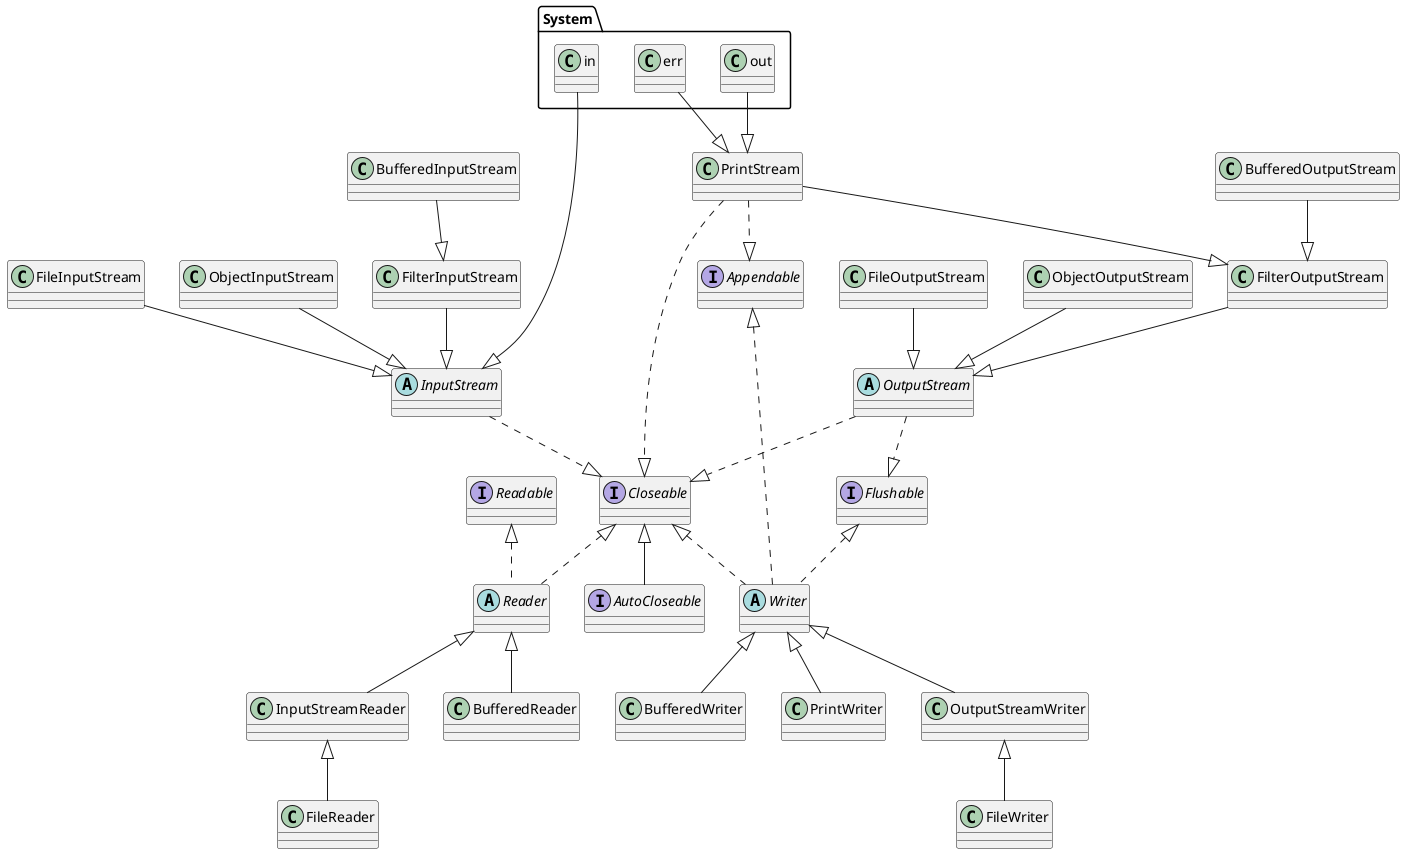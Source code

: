 @startuml
/'IO框架'/
/'接口'/
interface Readable
interface Closeable
interface AutoCloseable
interface Appendable
interface Flushable
AutoCloseable -up-|> Closeable

/'抽象类'/
abstract class Reader
Reader .up.|> Readable
Reader .up.|> Closeable
abstract class Writer
Writer .up.|> Appendable
Writer .up.|> Closeable
Writer .up.|> Flushable
abstract class InputStream
InputStream .down.|> Closeable
abstract class OutputStream
OutputStream .down.|> Closeable
OutputStream .down.|> Flushable
Reader -[hidden]> Writer


/'字符输入流'/
class InputStreamReader
InputStreamReader -up-|> Reader
class BufferedReader
BufferedReader -up-|> Reader
class FileReader
FileReader -up-|> InputStreamReader

/'字符输出流'/
class OutputStreamWriter
OutputStreamWriter -up-|> Writer
class BufferedWriter
BufferedWriter -up-|> Writer
class FileWriter
FileWriter -up-|> OutputStreamWriter
class PrintWriter
PrintWriter -up-|> Writer

/'字节输入流'/
class FileInputStream
FileInputStream -down-|> InputStream
class FilterInputStream
FilterInputStream -down-|> InputStream
class BufferedInputStream
BufferedInputStream -down-|> FilterInputStream
class ObjectInputStream
ObjectInputStream -down-|> InputStream
class System.in
System.in -down-|> InputStream

/'字节输出流'/
class FileOutputStream
FileOutputStream -down-|> OutputStream
class FilterOutputStream
FilterOutputStream -down-|> OutputStream
class BufferedOutputStream
BufferedOutputStream -down-|>FilterOutputStream
class ObjectOutputStream
ObjectOutputStream -down-|> OutputStream
class PrintStream
PrintStream -down-|> FilterOutputStream
PrintStream .down.|> Appendable
PrintStream .down.|> Closeable


class System.in
class System.err
System.out -down-|> PrintStream
System.err -down-|> PrintStream

@enduml
